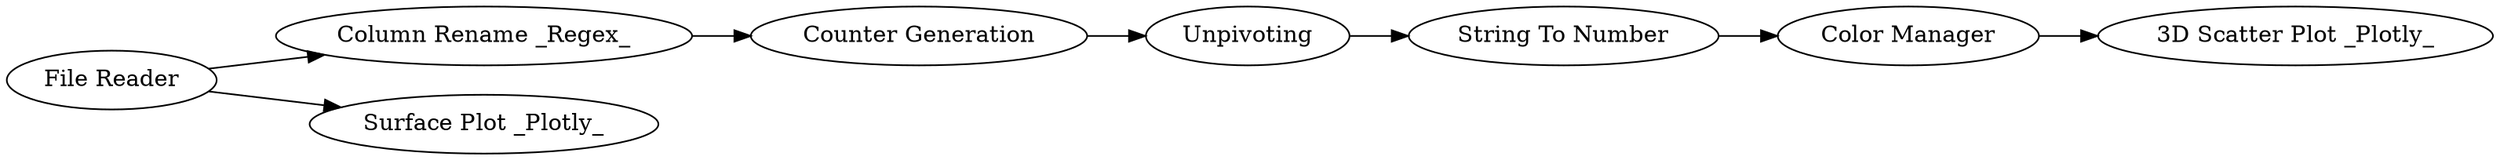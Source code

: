 digraph {
	"6694017145058081586_19" [label="Column Rename _Regex_"]
	"6694017145058081586_18" [label="Counter Generation"]
	"1359368460949574130_9" [label="3D Scatter Plot _Plotly_"]
	"1359368460949574130_6" [label="File Reader"]
	"1359368460949574130_8" [label="Surface Plot _Plotly_"]
	"6694017145058081586_7" [label="Color Manager"]
	"6694017145058081586_17" [label=Unpivoting]
	"6694017145058081586_20" [label="String To Number"]
	"1359368460949574130_6" -> "1359368460949574130_8"
	"6694017145058081586_7" -> "1359368460949574130_9"
	"6694017145058081586_18" -> "6694017145058081586_17"
	"1359368460949574130_6" -> "6694017145058081586_19"
	"6694017145058081586_20" -> "6694017145058081586_7"
	"6694017145058081586_19" -> "6694017145058081586_18"
	"6694017145058081586_17" -> "6694017145058081586_20"
	rankdir=LR
}
